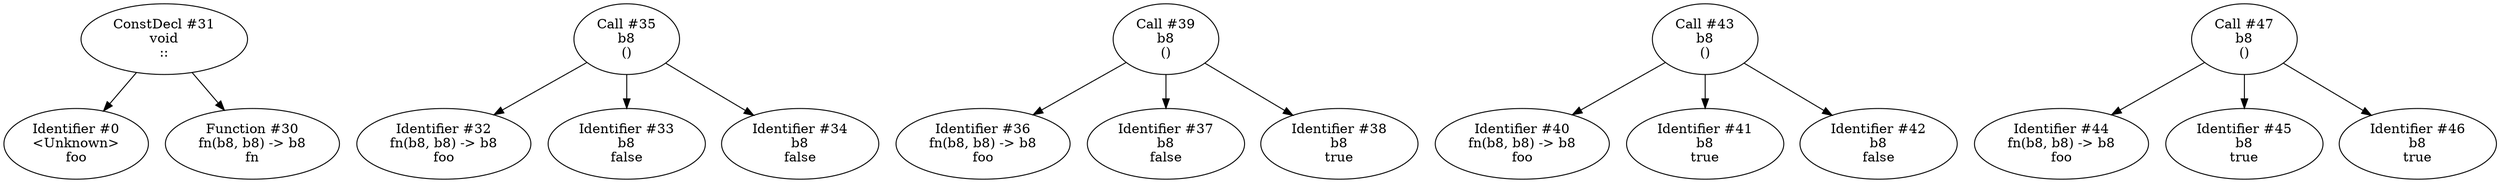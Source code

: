 digraph Ast {
    "ConstDecl #31\nvoid\n::" -> "Identifier #0\n<Unknown>\nfoo"
    "ConstDecl #31\nvoid\n::" -> "Function #30\nfn(b8, b8) -> b8\nfn"
    "Call #35\nb8\n()" -> "Identifier #32\nfn(b8, b8) -> b8\nfoo"
    "Call #35\nb8\n()" -> "Identifier #33\nb8\nfalse"
    "Call #35\nb8\n()" -> "Identifier #34\nb8\nfalse"
    "Call #39\nb8\n()" -> "Identifier #36\nfn(b8, b8) -> b8\nfoo"
    "Call #39\nb8\n()" -> "Identifier #37\nb8\nfalse"
    "Call #39\nb8\n()" -> "Identifier #38\nb8\ntrue"
    "Call #43\nb8\n()" -> "Identifier #40\nfn(b8, b8) -> b8\nfoo"
    "Call #43\nb8\n()" -> "Identifier #41\nb8\ntrue"
    "Call #43\nb8\n()" -> "Identifier #42\nb8\nfalse"
    "Call #47\nb8\n()" -> "Identifier #44\nfn(b8, b8) -> b8\nfoo"
    "Call #47\nb8\n()" -> "Identifier #45\nb8\ntrue"
    "Call #47\nb8\n()" -> "Identifier #46\nb8\ntrue"
}